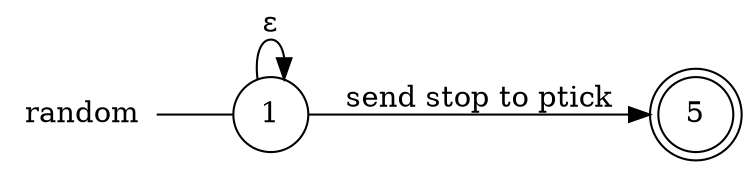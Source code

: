 digraph random {
	rankdir="LR";
	n_0 [label="random", shape="plaintext"];
	n_1 [id="5", shape=doublecircle, label="5"];
	n_2 [id="1", shape=circle, label="1"];
	n_0 -> n_2 [arrowhead=none];

	n_2 -> n_1 [id="[$e|7]", label="send stop to ptick"];
	n_2 -> n_2 [id="[$e|6]", label="ɛ"];
}
